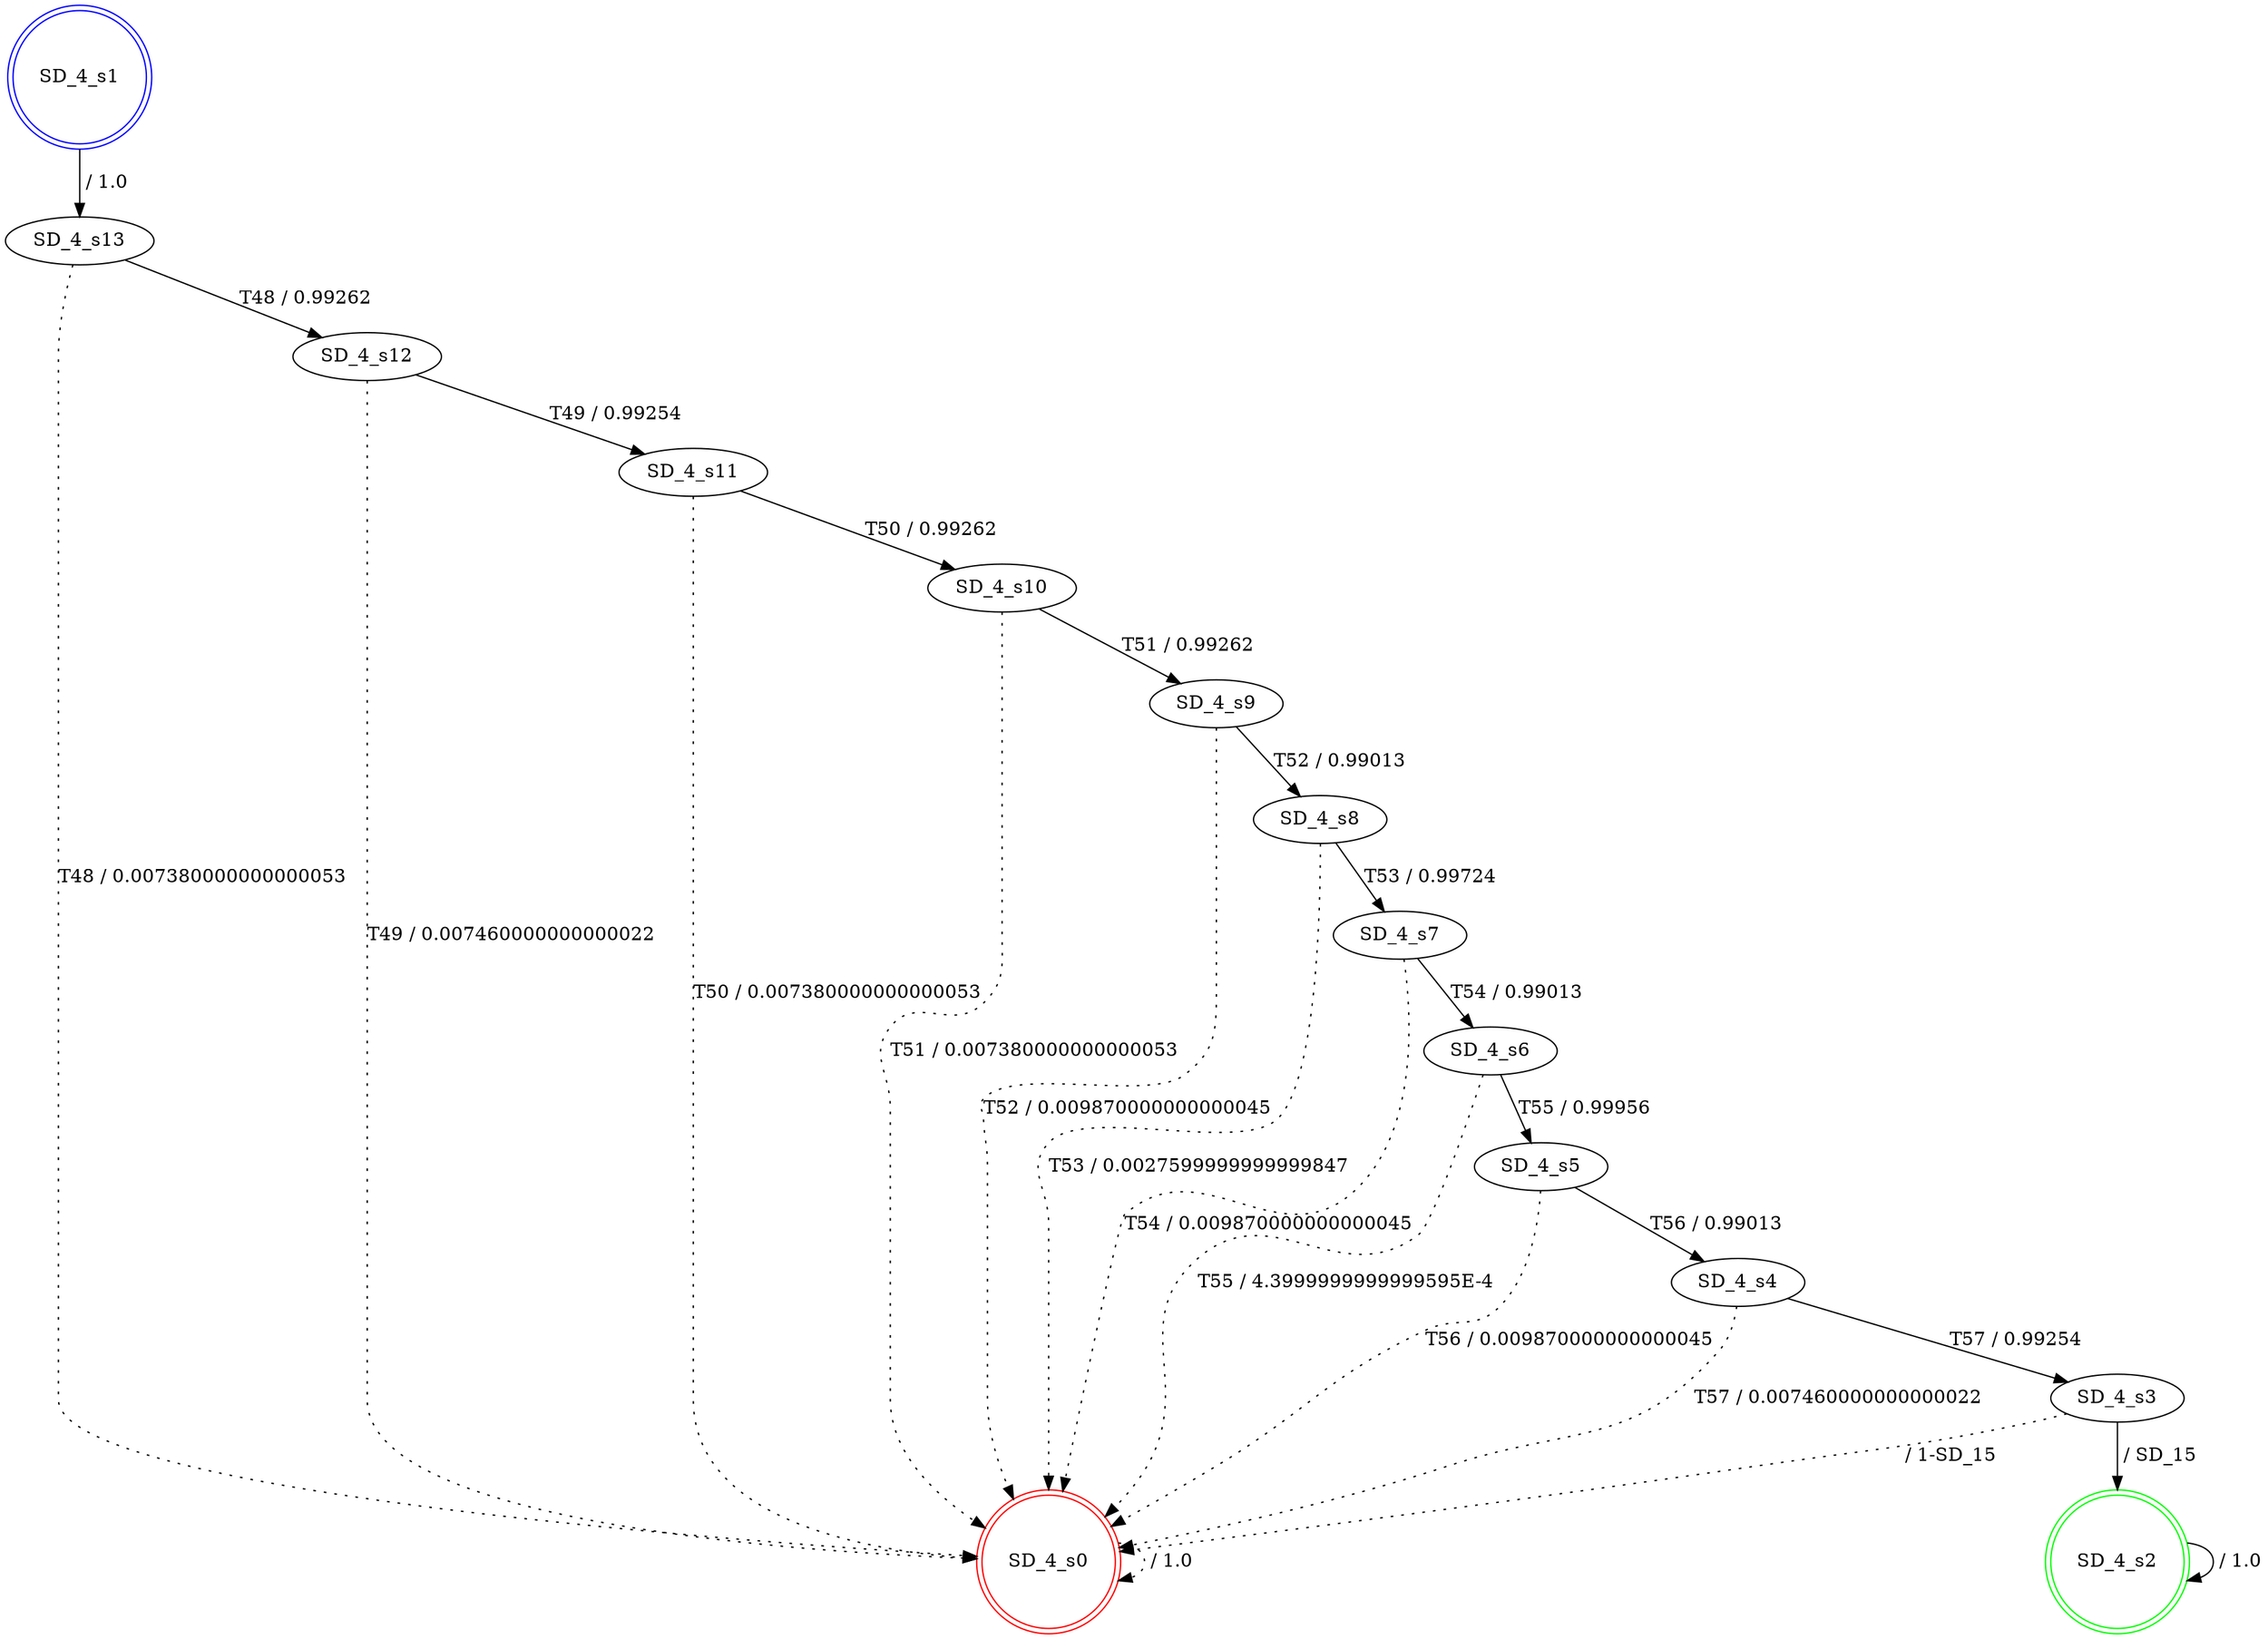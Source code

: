 digraph graphname {
SD_4_s0 [label="SD_4_s0",color=red,shape=doublecircle ];
SD_4_s1 [label="SD_4_s1",color=blue,shape=doublecircle ];
SD_4_s2 [label="SD_4_s2",color=green,shape=doublecircle ];
SD_4_s3 [label="SD_4_s3" ];
SD_4_s4 [label="SD_4_s4" ];
SD_4_s5 [label="SD_4_s5" ];
SD_4_s6 [label="SD_4_s6" ];
SD_4_s7 [label="SD_4_s7" ];
SD_4_s8 [label="SD_4_s8" ];
SD_4_s9 [label="SD_4_s9" ];
SD_4_s10 [label="SD_4_s10" ];
SD_4_s11 [label="SD_4_s11" ];
SD_4_s12 [label="SD_4_s12" ];
SD_4_s13 [label="SD_4_s13" ];
SD_4_s0 -> SD_4_s0 [label=" / 1.0", style=dotted];
SD_4_s1 -> SD_4_s13 [label=" / 1.0"];
SD_4_s2 -> SD_4_s2 [label=" / 1.0"];
SD_4_s3 -> SD_4_s2 [label=" / SD_15"];
SD_4_s3 -> SD_4_s0 [label=" / 1-SD_15", style=dotted];
SD_4_s4 -> SD_4_s3 [label="T57 / 0.99254"];
SD_4_s4 -> SD_4_s0 [label="T57 / 0.007460000000000022", style=dotted];
SD_4_s5 -> SD_4_s4 [label="T56 / 0.99013"];
SD_4_s5 -> SD_4_s0 [label="T56 / 0.009870000000000045", style=dotted];
SD_4_s6 -> SD_4_s5 [label="T55 / 0.99956"];
SD_4_s6 -> SD_4_s0 [label="T55 / 4.3999999999999595E-4", style=dotted];
SD_4_s7 -> SD_4_s6 [label="T54 / 0.99013"];
SD_4_s7 -> SD_4_s0 [label="T54 / 0.009870000000000045", style=dotted];
SD_4_s8 -> SD_4_s7 [label="T53 / 0.99724"];
SD_4_s8 -> SD_4_s0 [label="T53 / 0.0027599999999999847", style=dotted];
SD_4_s9 -> SD_4_s8 [label="T52 / 0.99013"];
SD_4_s9 -> SD_4_s0 [label="T52 / 0.009870000000000045", style=dotted];
SD_4_s10 -> SD_4_s9 [label="T51 / 0.99262"];
SD_4_s10 -> SD_4_s0 [label="T51 / 0.007380000000000053", style=dotted];
SD_4_s11 -> SD_4_s10 [label="T50 / 0.99262"];
SD_4_s11 -> SD_4_s0 [label="T50 / 0.007380000000000053", style=dotted];
SD_4_s12 -> SD_4_s11 [label="T49 / 0.99254"];
SD_4_s12 -> SD_4_s0 [label="T49 / 0.007460000000000022", style=dotted];
SD_4_s13 -> SD_4_s12 [label="T48 / 0.99262"];
SD_4_s13 -> SD_4_s0 [label="T48 / 0.007380000000000053", style=dotted];
}